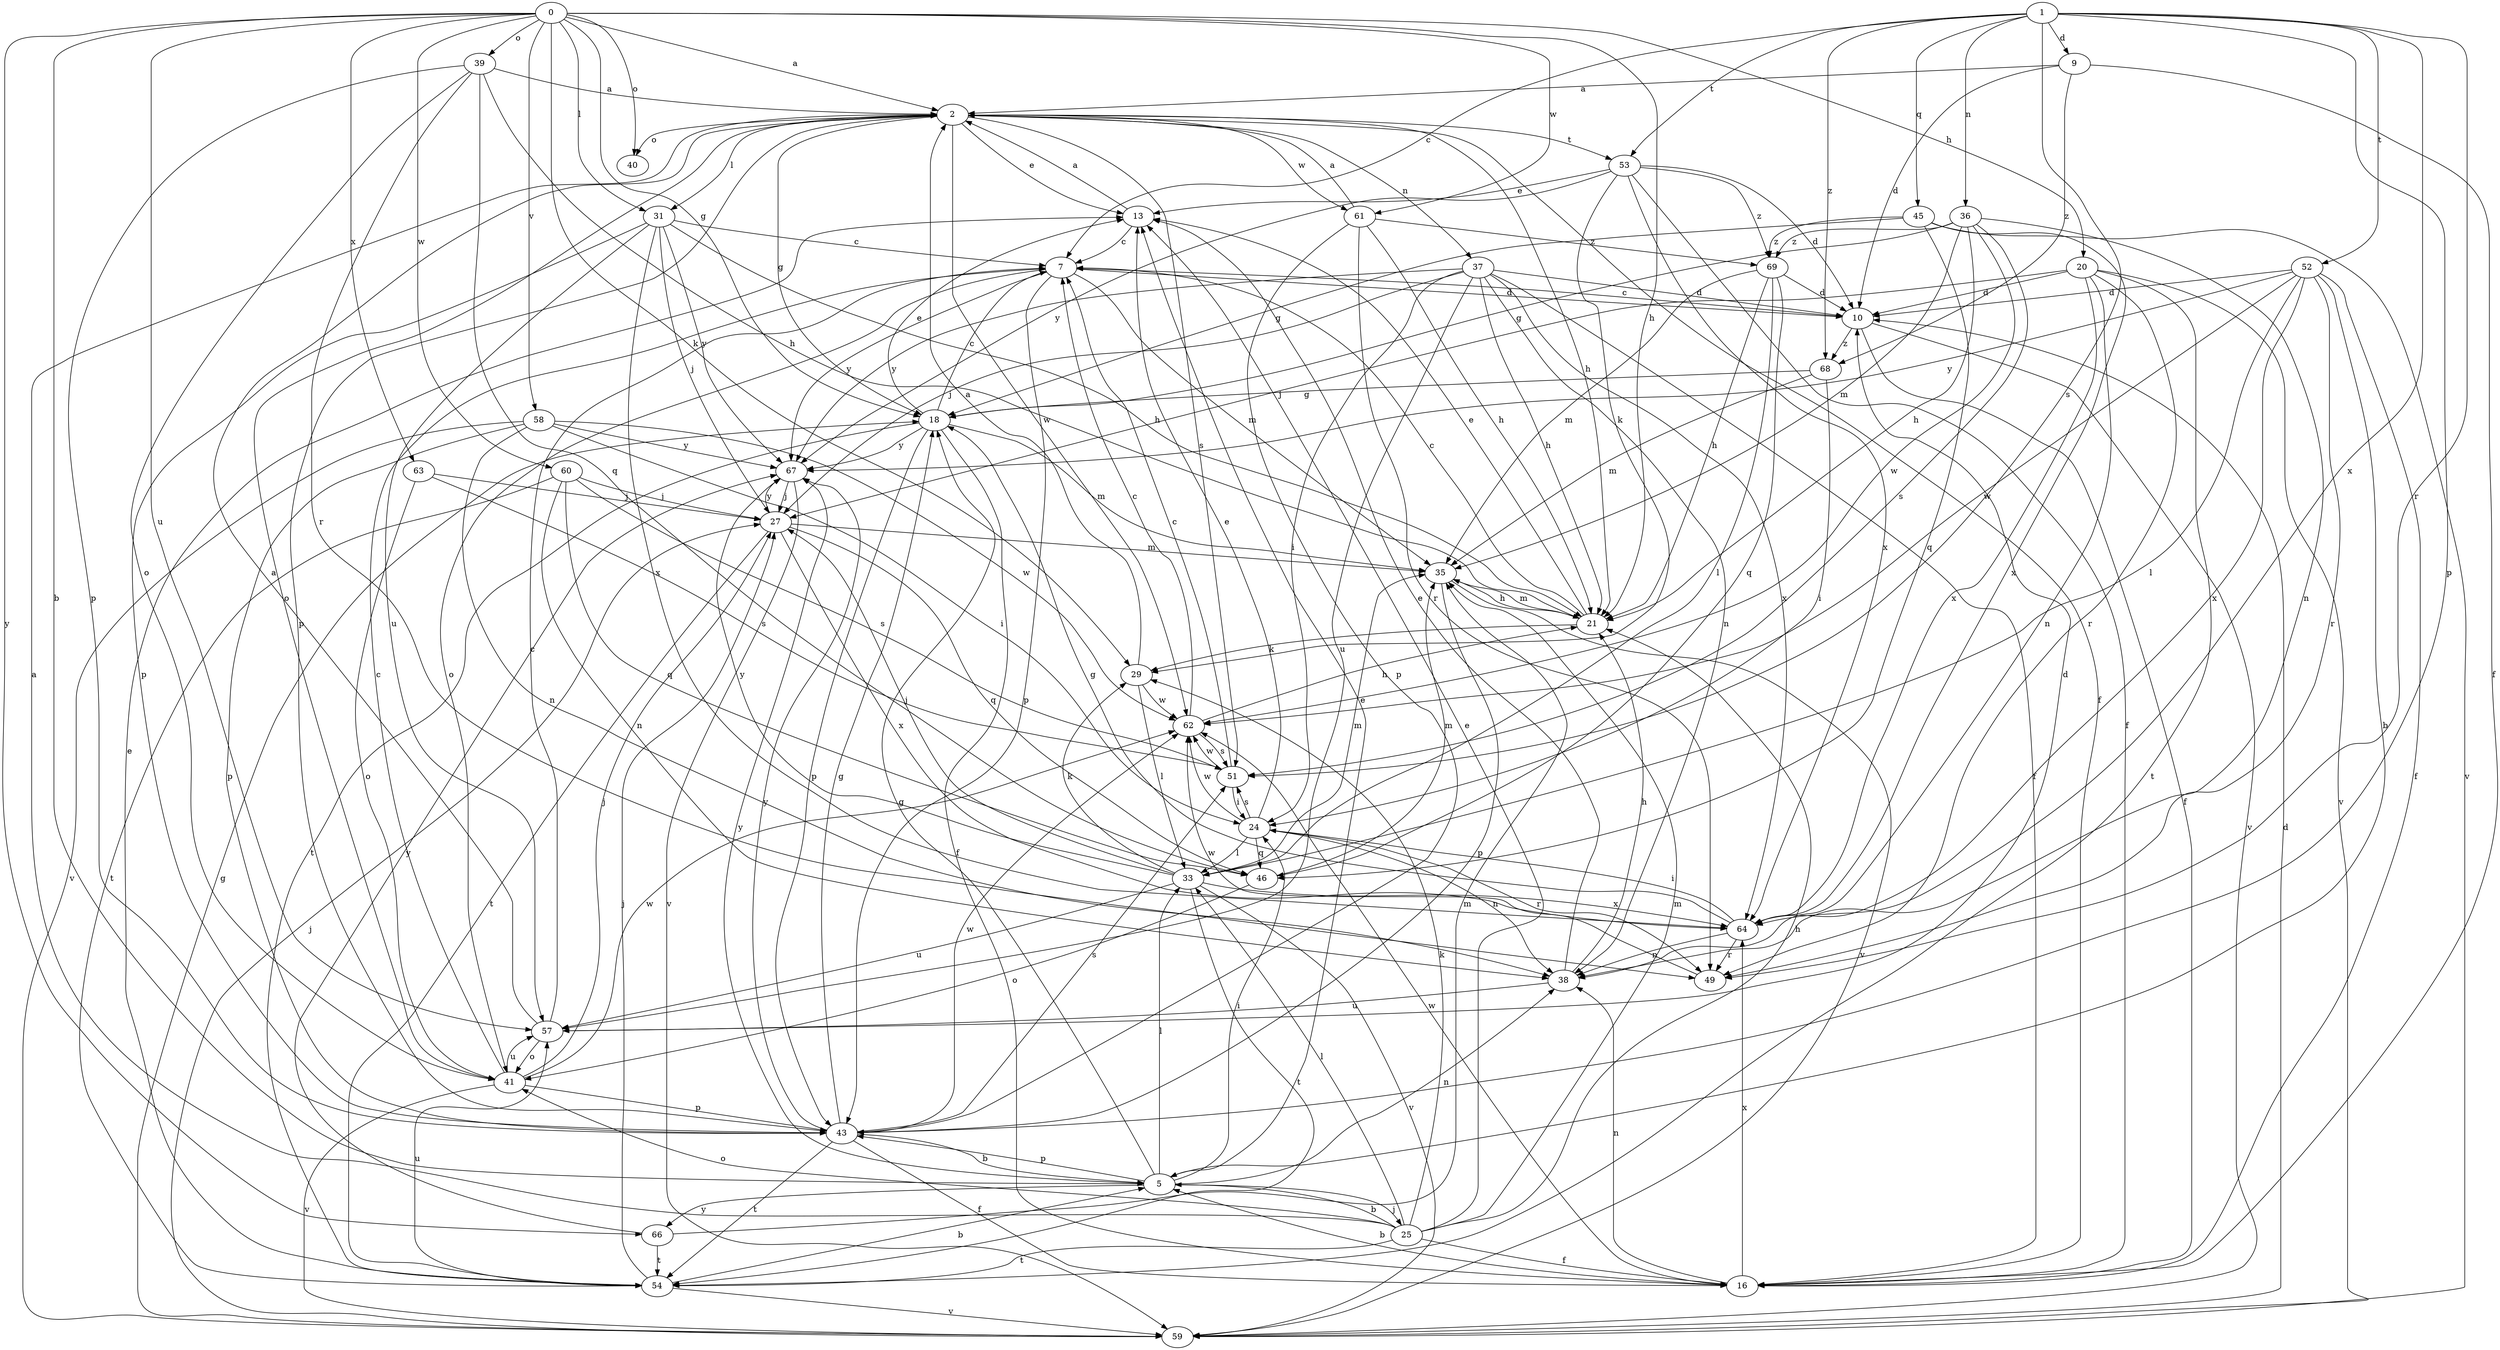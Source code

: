 strict digraph  {
0;
1;
2;
5;
7;
9;
10;
13;
16;
18;
20;
21;
24;
25;
27;
29;
31;
33;
35;
36;
37;
38;
39;
40;
41;
43;
45;
46;
49;
51;
52;
53;
54;
57;
58;
59;
60;
61;
62;
63;
64;
66;
67;
68;
69;
0 -> 2  [label=a];
0 -> 5  [label=b];
0 -> 18  [label=g];
0 -> 20  [label=h];
0 -> 21  [label=h];
0 -> 29  [label=k];
0 -> 31  [label=l];
0 -> 39  [label=o];
0 -> 40  [label=o];
0 -> 57  [label=u];
0 -> 58  [label=v];
0 -> 60  [label=w];
0 -> 61  [label=w];
0 -> 63  [label=x];
0 -> 66  [label=y];
1 -> 7  [label=c];
1 -> 9  [label=d];
1 -> 36  [label=n];
1 -> 43  [label=p];
1 -> 45  [label=q];
1 -> 49  [label=r];
1 -> 51  [label=s];
1 -> 52  [label=t];
1 -> 53  [label=t];
1 -> 64  [label=x];
1 -> 68  [label=z];
2 -> 13  [label=e];
2 -> 16  [label=f];
2 -> 18  [label=g];
2 -> 21  [label=h];
2 -> 31  [label=l];
2 -> 37  [label=n];
2 -> 40  [label=o];
2 -> 41  [label=o];
2 -> 43  [label=p];
2 -> 51  [label=s];
2 -> 53  [label=t];
2 -> 61  [label=w];
2 -> 62  [label=w];
5 -> 13  [label=e];
5 -> 18  [label=g];
5 -> 24  [label=i];
5 -> 25  [label=j];
5 -> 33  [label=l];
5 -> 38  [label=n];
5 -> 43  [label=p];
5 -> 66  [label=y];
5 -> 67  [label=y];
7 -> 10  [label=d];
7 -> 35  [label=m];
7 -> 41  [label=o];
7 -> 43  [label=p];
7 -> 67  [label=y];
9 -> 2  [label=a];
9 -> 10  [label=d];
9 -> 16  [label=f];
9 -> 68  [label=z];
10 -> 7  [label=c];
10 -> 16  [label=f];
10 -> 59  [label=v];
10 -> 68  [label=z];
13 -> 2  [label=a];
13 -> 7  [label=c];
16 -> 5  [label=b];
16 -> 38  [label=n];
16 -> 62  [label=w];
16 -> 64  [label=x];
18 -> 7  [label=c];
18 -> 13  [label=e];
18 -> 16  [label=f];
18 -> 35  [label=m];
18 -> 43  [label=p];
18 -> 54  [label=t];
18 -> 67  [label=y];
20 -> 10  [label=d];
20 -> 27  [label=j];
20 -> 38  [label=n];
20 -> 49  [label=r];
20 -> 54  [label=t];
20 -> 59  [label=v];
20 -> 64  [label=x];
21 -> 7  [label=c];
21 -> 13  [label=e];
21 -> 29  [label=k];
21 -> 35  [label=m];
24 -> 13  [label=e];
24 -> 33  [label=l];
24 -> 38  [label=n];
24 -> 46  [label=q];
24 -> 49  [label=r];
24 -> 51  [label=s];
24 -> 62  [label=w];
25 -> 2  [label=a];
25 -> 5  [label=b];
25 -> 13  [label=e];
25 -> 16  [label=f];
25 -> 21  [label=h];
25 -> 29  [label=k];
25 -> 33  [label=l];
25 -> 35  [label=m];
25 -> 41  [label=o];
25 -> 54  [label=t];
27 -> 35  [label=m];
27 -> 46  [label=q];
27 -> 54  [label=t];
27 -> 64  [label=x];
27 -> 67  [label=y];
29 -> 2  [label=a];
29 -> 33  [label=l];
29 -> 62  [label=w];
31 -> 7  [label=c];
31 -> 21  [label=h];
31 -> 27  [label=j];
31 -> 43  [label=p];
31 -> 57  [label=u];
31 -> 64  [label=x];
31 -> 67  [label=y];
33 -> 27  [label=j];
33 -> 29  [label=k];
33 -> 35  [label=m];
33 -> 54  [label=t];
33 -> 57  [label=u];
33 -> 59  [label=v];
33 -> 64  [label=x];
33 -> 67  [label=y];
35 -> 21  [label=h];
35 -> 43  [label=p];
35 -> 59  [label=v];
36 -> 18  [label=g];
36 -> 21  [label=h];
36 -> 35  [label=m];
36 -> 38  [label=n];
36 -> 51  [label=s];
36 -> 62  [label=w];
36 -> 69  [label=z];
37 -> 10  [label=d];
37 -> 16  [label=f];
37 -> 21  [label=h];
37 -> 24  [label=i];
37 -> 27  [label=j];
37 -> 38  [label=n];
37 -> 57  [label=u];
37 -> 64  [label=x];
37 -> 67  [label=y];
38 -> 13  [label=e];
38 -> 21  [label=h];
38 -> 57  [label=u];
39 -> 2  [label=a];
39 -> 21  [label=h];
39 -> 41  [label=o];
39 -> 43  [label=p];
39 -> 46  [label=q];
39 -> 49  [label=r];
41 -> 7  [label=c];
41 -> 27  [label=j];
41 -> 43  [label=p];
41 -> 57  [label=u];
41 -> 59  [label=v];
41 -> 62  [label=w];
43 -> 5  [label=b];
43 -> 16  [label=f];
43 -> 18  [label=g];
43 -> 51  [label=s];
43 -> 54  [label=t];
43 -> 62  [label=w];
43 -> 67  [label=y];
45 -> 18  [label=g];
45 -> 46  [label=q];
45 -> 59  [label=v];
45 -> 64  [label=x];
45 -> 69  [label=z];
46 -> 35  [label=m];
46 -> 41  [label=o];
49 -> 62  [label=w];
51 -> 7  [label=c];
51 -> 24  [label=i];
51 -> 62  [label=w];
52 -> 5  [label=b];
52 -> 10  [label=d];
52 -> 16  [label=f];
52 -> 33  [label=l];
52 -> 49  [label=r];
52 -> 62  [label=w];
52 -> 64  [label=x];
52 -> 67  [label=y];
53 -> 10  [label=d];
53 -> 13  [label=e];
53 -> 16  [label=f];
53 -> 29  [label=k];
53 -> 64  [label=x];
53 -> 67  [label=y];
53 -> 69  [label=z];
54 -> 5  [label=b];
54 -> 13  [label=e];
54 -> 27  [label=j];
54 -> 57  [label=u];
54 -> 59  [label=v];
57 -> 2  [label=a];
57 -> 7  [label=c];
57 -> 10  [label=d];
57 -> 41  [label=o];
58 -> 24  [label=i];
58 -> 38  [label=n];
58 -> 43  [label=p];
58 -> 59  [label=v];
58 -> 62  [label=w];
58 -> 67  [label=y];
59 -> 10  [label=d];
59 -> 18  [label=g];
59 -> 27  [label=j];
60 -> 27  [label=j];
60 -> 38  [label=n];
60 -> 46  [label=q];
60 -> 51  [label=s];
60 -> 54  [label=t];
61 -> 2  [label=a];
61 -> 21  [label=h];
61 -> 43  [label=p];
61 -> 49  [label=r];
61 -> 69  [label=z];
62 -> 7  [label=c];
62 -> 21  [label=h];
62 -> 51  [label=s];
63 -> 27  [label=j];
63 -> 41  [label=o];
63 -> 51  [label=s];
64 -> 18  [label=g];
64 -> 24  [label=i];
64 -> 38  [label=n];
64 -> 49  [label=r];
66 -> 35  [label=m];
66 -> 54  [label=t];
66 -> 67  [label=y];
67 -> 27  [label=j];
67 -> 59  [label=v];
68 -> 18  [label=g];
68 -> 24  [label=i];
68 -> 35  [label=m];
69 -> 10  [label=d];
69 -> 21  [label=h];
69 -> 33  [label=l];
69 -> 35  [label=m];
69 -> 46  [label=q];
}
